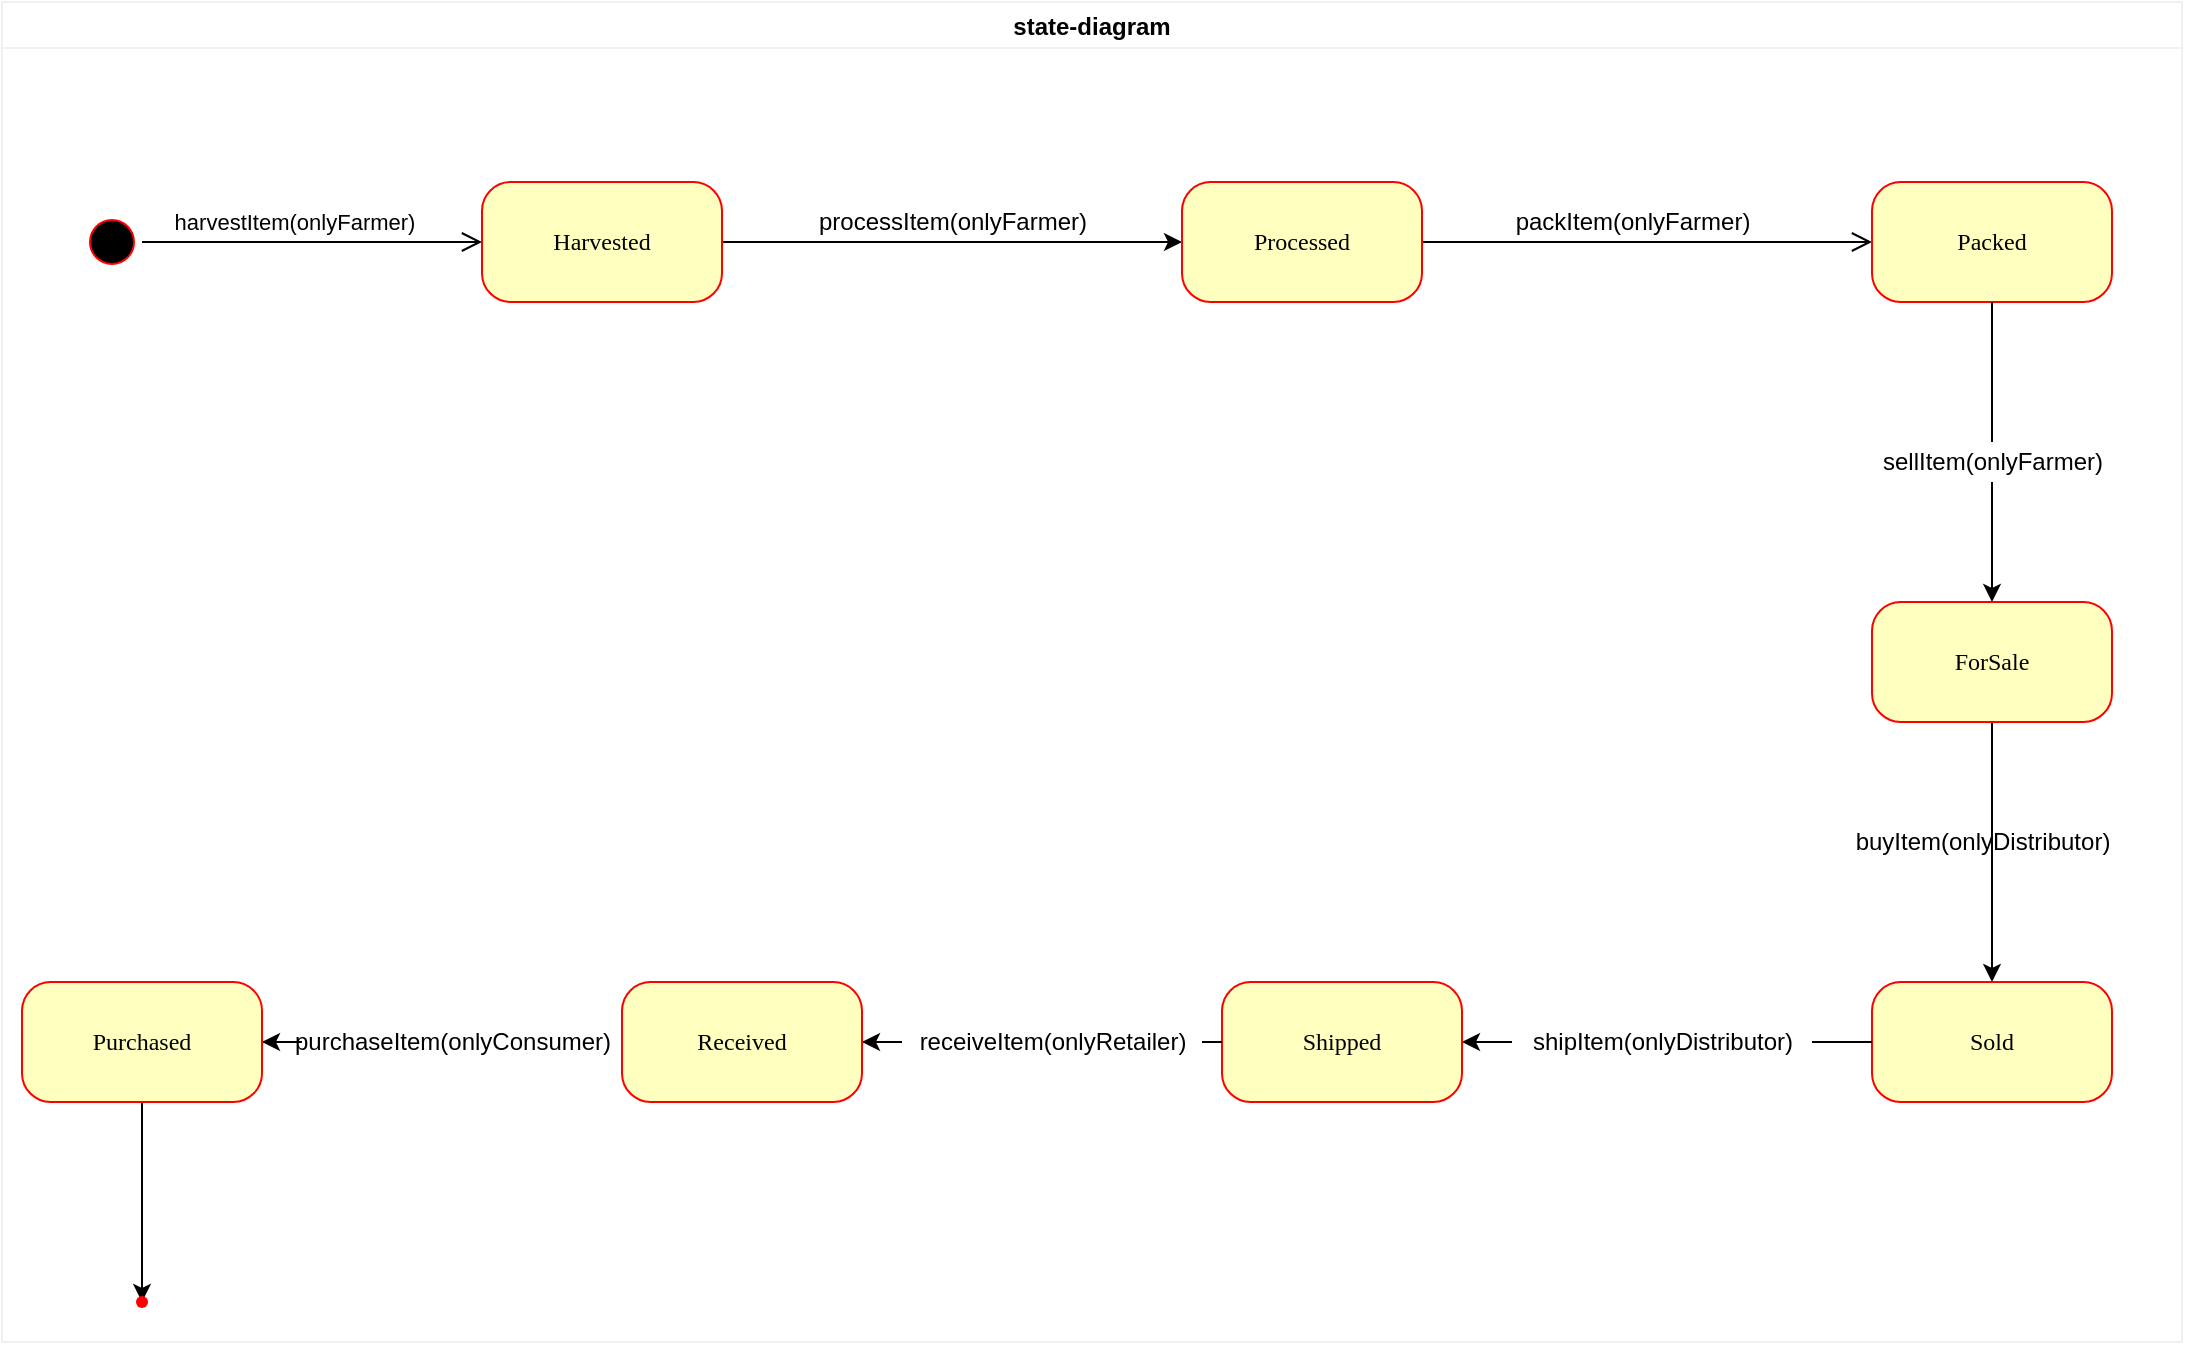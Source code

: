 <mxfile version="15.8.6" type="device"><diagram name="Page-1" id="58cdce13-f638-feb5-8d6f-7d28b1aa9fa0"><mxGraphModel dx="1422" dy="739" grid="1" gridSize="10" guides="1" tooltips="1" connect="1" arrows="1" fold="1" page="1" pageScale="1" pageWidth="1100" pageHeight="850" background="none" math="0" shadow="0"><root><mxCell id="0"/><mxCell id="1" parent="0"/><mxCell id="382b91b5511bd0f7-1" value="" style="ellipse;html=1;shape=startState;fillColor=#000000;strokeColor=#ff0000;rounded=1;shadow=0;comic=0;labelBackgroundColor=none;fontFamily=Verdana;fontSize=12;fontColor=#000000;align=center;direction=south;" parent="1" vertex="1"><mxGeometry x="40" y="135" width="30" height="30" as="geometry"/></mxCell><mxCell id="uq_cPes1ArizcWs8YmYx-4" value="" style="edgeStyle=orthogonalEdgeStyle;rounded=0;orthogonalLoop=1;jettySize=auto;html=1;" edge="1" parent="1" source="382b91b5511bd0f7-6" target="382b91b5511bd0f7-7"><mxGeometry relative="1" as="geometry"/></mxCell><mxCell id="382b91b5511bd0f7-6" value="Harvested" style="rounded=1;whiteSpace=wrap;html=1;arcSize=24;fillColor=#ffffc0;strokeColor=#ff0000;shadow=0;comic=0;labelBackgroundColor=none;fontFamily=Verdana;fontSize=12;fontColor=#000000;align=center;" parent="1" vertex="1"><mxGeometry x="240" y="120" width="120" height="60" as="geometry"/></mxCell><mxCell id="3cde6dad864a17aa-3" style="edgeStyle=orthogonalEdgeStyle;html=1;exitX=1;exitY=0.5;entryX=0;entryY=0.5;labelBackgroundColor=none;endArrow=open;endSize=8;strokeColor=#050000;fontFamily=Verdana;fontSize=12;align=left;entryDx=0;entryDy=0;exitDx=0;exitDy=0;" parent="1" source="382b91b5511bd0f7-7" target="382b91b5511bd0f7-9" edge="1"><mxGeometry relative="1" as="geometry"><Array as="points"><mxPoint x="595" y="150"/><mxPoint x="595" y="150"/></Array></mxGeometry></mxCell><mxCell id="382b91b5511bd0f7-7" value="Processed" style="rounded=1;whiteSpace=wrap;html=1;arcSize=24;fillColor=#ffffc0;strokeColor=#ff0000;shadow=0;comic=0;labelBackgroundColor=none;fontFamily=Verdana;fontSize=12;fontColor=#000000;align=center;" parent="1" vertex="1"><mxGeometry x="590" y="120" width="120" height="60" as="geometry"/></mxCell><mxCell id="SJjl0Cu2kRZZvLPjuMxx-1" value="" style="edgeStyle=orthogonalEdgeStyle;rounded=0;orthogonalLoop=1;jettySize=auto;html=1;startArrow=none;" parent="1" source="uq_cPes1ArizcWs8YmYx-6" target="382b91b5511bd0f7-10" edge="1"><mxGeometry relative="1" as="geometry"/></mxCell><mxCell id="382b91b5511bd0f7-9" value="Packed" style="rounded=1;whiteSpace=wrap;html=1;arcSize=24;fillColor=#ffffc0;strokeColor=#ff0000;shadow=0;comic=0;labelBackgroundColor=none;fontFamily=Verdana;fontSize=12;fontColor=#000000;align=center;" parent="1" vertex="1"><mxGeometry x="935" y="120" width="120" height="60" as="geometry"/></mxCell><mxCell id="SJjl0Cu2kRZZvLPjuMxx-3" value="" style="edgeStyle=orthogonalEdgeStyle;rounded=0;orthogonalLoop=1;jettySize=auto;html=1;" parent="1" source="382b91b5511bd0f7-10" target="SJjl0Cu2kRZZvLPjuMxx-2" edge="1"><mxGeometry relative="1" as="geometry"/></mxCell><mxCell id="382b91b5511bd0f7-10" value="ForSale" style="rounded=1;whiteSpace=wrap;html=1;arcSize=24;fillColor=#ffffc0;strokeColor=#ff0000;shadow=0;comic=0;labelBackgroundColor=none;fontFamily=Verdana;fontSize=12;fontColor=#000000;align=center;" parent="1" vertex="1"><mxGeometry x="935" y="330" width="120" height="60" as="geometry"/></mxCell><mxCell id="2a3bc250acf0617d-9" style="edgeStyle=orthogonalEdgeStyle;html=1;labelBackgroundColor=none;endArrow=open;endSize=8;strokeColor=#000000;fontFamily=Verdana;fontSize=12;align=left;" parent="1" source="382b91b5511bd0f7-1" target="382b91b5511bd0f7-6" edge="1"><mxGeometry relative="1" as="geometry"><Array as="points"><mxPoint x="110" y="150"/><mxPoint x="110" y="150"/></Array></mxGeometry></mxCell><mxCell id="SJjl0Cu2kRZZvLPjuMxx-18" value="harvestItem(onlyFarmer)" style="edgeLabel;html=1;align=center;verticalAlign=middle;resizable=0;points=[];" parent="2a3bc250acf0617d-9" vertex="1" connectable="0"><mxGeometry x="-0.787" y="-5" relative="1" as="geometry"><mxPoint x="58" y="-15" as="offset"/></mxGeometry></mxCell><mxCell id="SJjl0Cu2kRZZvLPjuMxx-5" value="" style="edgeStyle=orthogonalEdgeStyle;rounded=0;orthogonalLoop=1;jettySize=auto;html=1;startArrow=none;" parent="1" source="uq_cPes1ArizcWs8YmYx-8" target="SJjl0Cu2kRZZvLPjuMxx-4" edge="1"><mxGeometry relative="1" as="geometry"/></mxCell><mxCell id="SJjl0Cu2kRZZvLPjuMxx-2" value="Sold" style="rounded=1;whiteSpace=wrap;html=1;arcSize=24;fillColor=#ffffc0;strokeColor=#ff0000;shadow=0;comic=0;labelBackgroundColor=none;fontFamily=Verdana;fontSize=12;fontColor=#000000;align=center;" parent="1" vertex="1"><mxGeometry x="935" y="520" width="120" height="60" as="geometry"/></mxCell><mxCell id="uq_cPes1ArizcWs8YmYx-21" style="edgeStyle=orthogonalEdgeStyle;rounded=0;orthogonalLoop=1;jettySize=auto;html=1;entryX=1;entryY=0.5;entryDx=0;entryDy=0;strokeColor=#050000;startArrow=none;" edge="1" parent="1" source="uq_cPes1ArizcWs8YmYx-11" target="SJjl0Cu2kRZZvLPjuMxx-6"><mxGeometry relative="1" as="geometry"/></mxCell><mxCell id="SJjl0Cu2kRZZvLPjuMxx-4" value="Shipped" style="rounded=1;whiteSpace=wrap;html=1;arcSize=24;fillColor=#ffffc0;strokeColor=#ff0000;shadow=0;comic=0;labelBackgroundColor=none;fontFamily=Verdana;fontSize=12;fontColor=#000000;align=center;" parent="1" vertex="1"><mxGeometry x="610" y="520" width="120" height="60" as="geometry"/></mxCell><mxCell id="SJjl0Cu2kRZZvLPjuMxx-9" value="" style="edgeStyle=orthogonalEdgeStyle;rounded=0;orthogonalLoop=1;jettySize=auto;html=1;startArrow=none;" parent="1" source="uq_cPes1ArizcWs8YmYx-13" target="SJjl0Cu2kRZZvLPjuMxx-8" edge="1"><mxGeometry relative="1" as="geometry"/></mxCell><mxCell id="SJjl0Cu2kRZZvLPjuMxx-6" value="Received" style="rounded=1;whiteSpace=wrap;html=1;arcSize=24;fillColor=#ffffc0;strokeColor=#ff0000;shadow=0;comic=0;labelBackgroundColor=none;fontFamily=Verdana;fontSize=12;fontColor=#000000;align=center;" parent="1" vertex="1"><mxGeometry x="310" y="520" width="120" height="60" as="geometry"/></mxCell><mxCell id="uq_cPes1ArizcWs8YmYx-16" value="" style="edgeStyle=orthogonalEdgeStyle;rounded=0;orthogonalLoop=1;jettySize=auto;html=1;" edge="1" parent="1" source="SJjl0Cu2kRZZvLPjuMxx-8" target="SJjl0Cu2kRZZvLPjuMxx-13"><mxGeometry relative="1" as="geometry"/></mxCell><mxCell id="SJjl0Cu2kRZZvLPjuMxx-8" value="Purchased" style="rounded=1;whiteSpace=wrap;html=1;arcSize=24;fillColor=#ffffc0;strokeColor=#ff0000;shadow=0;comic=0;labelBackgroundColor=none;fontFamily=Verdana;fontSize=12;fontColor=#000000;align=center;" parent="1" vertex="1"><mxGeometry x="10" y="520" width="120" height="60" as="geometry"/></mxCell><mxCell id="SJjl0Cu2kRZZvLPjuMxx-13" value="" style="shape=waypoint;size=6;pointerEvents=1;points=[];fillColor=#ffffc0;resizable=0;rotatable=0;perimeter=centerPerimeter;snapToPoint=1;rounded=1;shadow=0;fontFamily=Verdana;fontColor=#000000;strokeColor=#ff0000;arcSize=24;comic=0;" parent="1" vertex="1"><mxGeometry x="50" y="660" width="40" height="40" as="geometry"/></mxCell><mxCell id="uq_cPes1ArizcWs8YmYx-1" value="processItem(onlyFarmer)" style="text;html=1;align=center;verticalAlign=middle;resizable=0;points=[];autosize=1;strokeColor=none;fillColor=none;" vertex="1" parent="1"><mxGeometry x="400" y="130" width="150" height="20" as="geometry"/></mxCell><mxCell id="uq_cPes1ArizcWs8YmYx-7" value="buyItem(onlyDistributor)" style="text;html=1;align=center;verticalAlign=middle;resizable=0;points=[];autosize=1;strokeColor=none;fillColor=none;" vertex="1" parent="1"><mxGeometry x="920" y="440" width="140" height="20" as="geometry"/></mxCell><mxCell id="uq_cPes1ArizcWs8YmYx-8" value="shipItem(onlyDistributor)" style="text;html=1;align=center;verticalAlign=middle;resizable=0;points=[];autosize=1;strokeColor=none;fillColor=none;" vertex="1" parent="1"><mxGeometry x="755" y="540" width="150" height="20" as="geometry"/></mxCell><mxCell id="uq_cPes1ArizcWs8YmYx-9" value="" style="edgeStyle=orthogonalEdgeStyle;rounded=0;orthogonalLoop=1;jettySize=auto;html=1;endArrow=none;" edge="1" parent="1" source="SJjl0Cu2kRZZvLPjuMxx-2" target="uq_cPes1ArizcWs8YmYx-8"><mxGeometry relative="1" as="geometry"><mxPoint x="860" y="550" as="sourcePoint"/><mxPoint x="690" y="550" as="targetPoint"/></mxGeometry></mxCell><mxCell id="uq_cPes1ArizcWs8YmYx-6" value="sellItem(onlyFarmer)" style="text;html=1;align=center;verticalAlign=middle;resizable=0;points=[];autosize=1;strokeColor=none;fillColor=none;" vertex="1" parent="1"><mxGeometry x="930" y="250" width="130" height="20" as="geometry"/></mxCell><mxCell id="uq_cPes1ArizcWs8YmYx-10" value="" style="edgeStyle=orthogonalEdgeStyle;rounded=0;orthogonalLoop=1;jettySize=auto;html=1;endArrow=none;" edge="1" parent="1" source="382b91b5511bd0f7-9" target="uq_cPes1ArizcWs8YmYx-6"><mxGeometry relative="1" as="geometry"><mxPoint x="990" y="180" as="sourcePoint"/><mxPoint x="990" y="330" as="targetPoint"/></mxGeometry></mxCell><mxCell id="uq_cPes1ArizcWs8YmYx-13" value="purchaseItem(onlyConsumer)" style="text;html=1;align=center;verticalAlign=middle;resizable=0;points=[];autosize=1;strokeColor=none;fillColor=none;" vertex="1" parent="1"><mxGeometry x="140" y="540" width="170" height="20" as="geometry"/></mxCell><mxCell id="uq_cPes1ArizcWs8YmYx-14" value="" style="edgeStyle=orthogonalEdgeStyle;rounded=0;orthogonalLoop=1;jettySize=auto;html=1;endArrow=none;" edge="1" parent="1" source="SJjl0Cu2kRZZvLPjuMxx-6" target="uq_cPes1ArizcWs8YmYx-13"><mxGeometry relative="1" as="geometry"><mxPoint x="310" y="550" as="sourcePoint"/><mxPoint x="200" y="550" as="targetPoint"/><Array as="points"><mxPoint x="310" y="550"/><mxPoint x="310" y="550"/></Array></mxGeometry></mxCell><mxCell id="uq_cPes1ArizcWs8YmYx-18" value="packItem(onlyFarmer)" style="text;html=1;align=center;verticalAlign=middle;resizable=0;points=[];autosize=1;strokeColor=none;fillColor=none;" vertex="1" parent="1"><mxGeometry x="750" y="130" width="130" height="20" as="geometry"/></mxCell><mxCell id="uq_cPes1ArizcWs8YmYx-11" value="receiveItem(onlyRetailer)" style="text;html=1;align=center;verticalAlign=middle;resizable=0;points=[];autosize=1;strokeColor=none;fillColor=none;" vertex="1" parent="1"><mxGeometry x="450" y="540" width="150" height="20" as="geometry"/></mxCell><mxCell id="uq_cPes1ArizcWs8YmYx-22" value="" style="edgeStyle=orthogonalEdgeStyle;rounded=0;orthogonalLoop=1;jettySize=auto;html=1;entryX=1;entryY=0.5;entryDx=0;entryDy=0;strokeColor=#050000;endArrow=none;" edge="1" parent="1" source="SJjl0Cu2kRZZvLPjuMxx-4" target="uq_cPes1ArizcWs8YmYx-11"><mxGeometry relative="1" as="geometry"><mxPoint x="610" y="550" as="sourcePoint"/><mxPoint x="430" y="550" as="targetPoint"/><Array as="points"><mxPoint x="610" y="550"/><mxPoint x="610" y="550"/></Array></mxGeometry></mxCell><mxCell id="uq_cPes1ArizcWs8YmYx-24" value="state-diagram" style="swimlane;strokeColor=#F0F0F0;" vertex="1" parent="1"><mxGeometry y="30" width="1090" height="670" as="geometry"/></mxCell></root></mxGraphModel></diagram></mxfile>